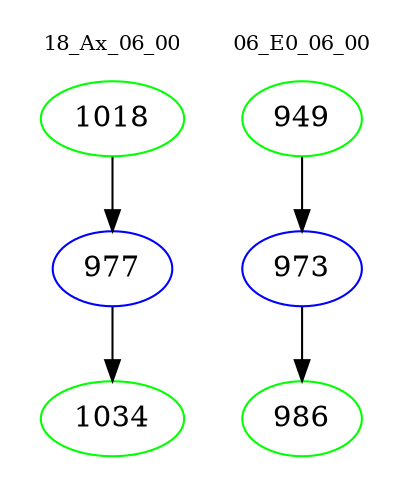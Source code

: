 digraph{
subgraph cluster_0 {
color = white
label = "18_Ax_06_00";
fontsize=10;
T0_1018 [label="1018", color="green"]
T0_1018 -> T0_977 [color="black"]
T0_977 [label="977", color="blue"]
T0_977 -> T0_1034 [color="black"]
T0_1034 [label="1034", color="green"]
}
subgraph cluster_1 {
color = white
label = "06_E0_06_00";
fontsize=10;
T1_949 [label="949", color="green"]
T1_949 -> T1_973 [color="black"]
T1_973 [label="973", color="blue"]
T1_973 -> T1_986 [color="black"]
T1_986 [label="986", color="green"]
}
}
